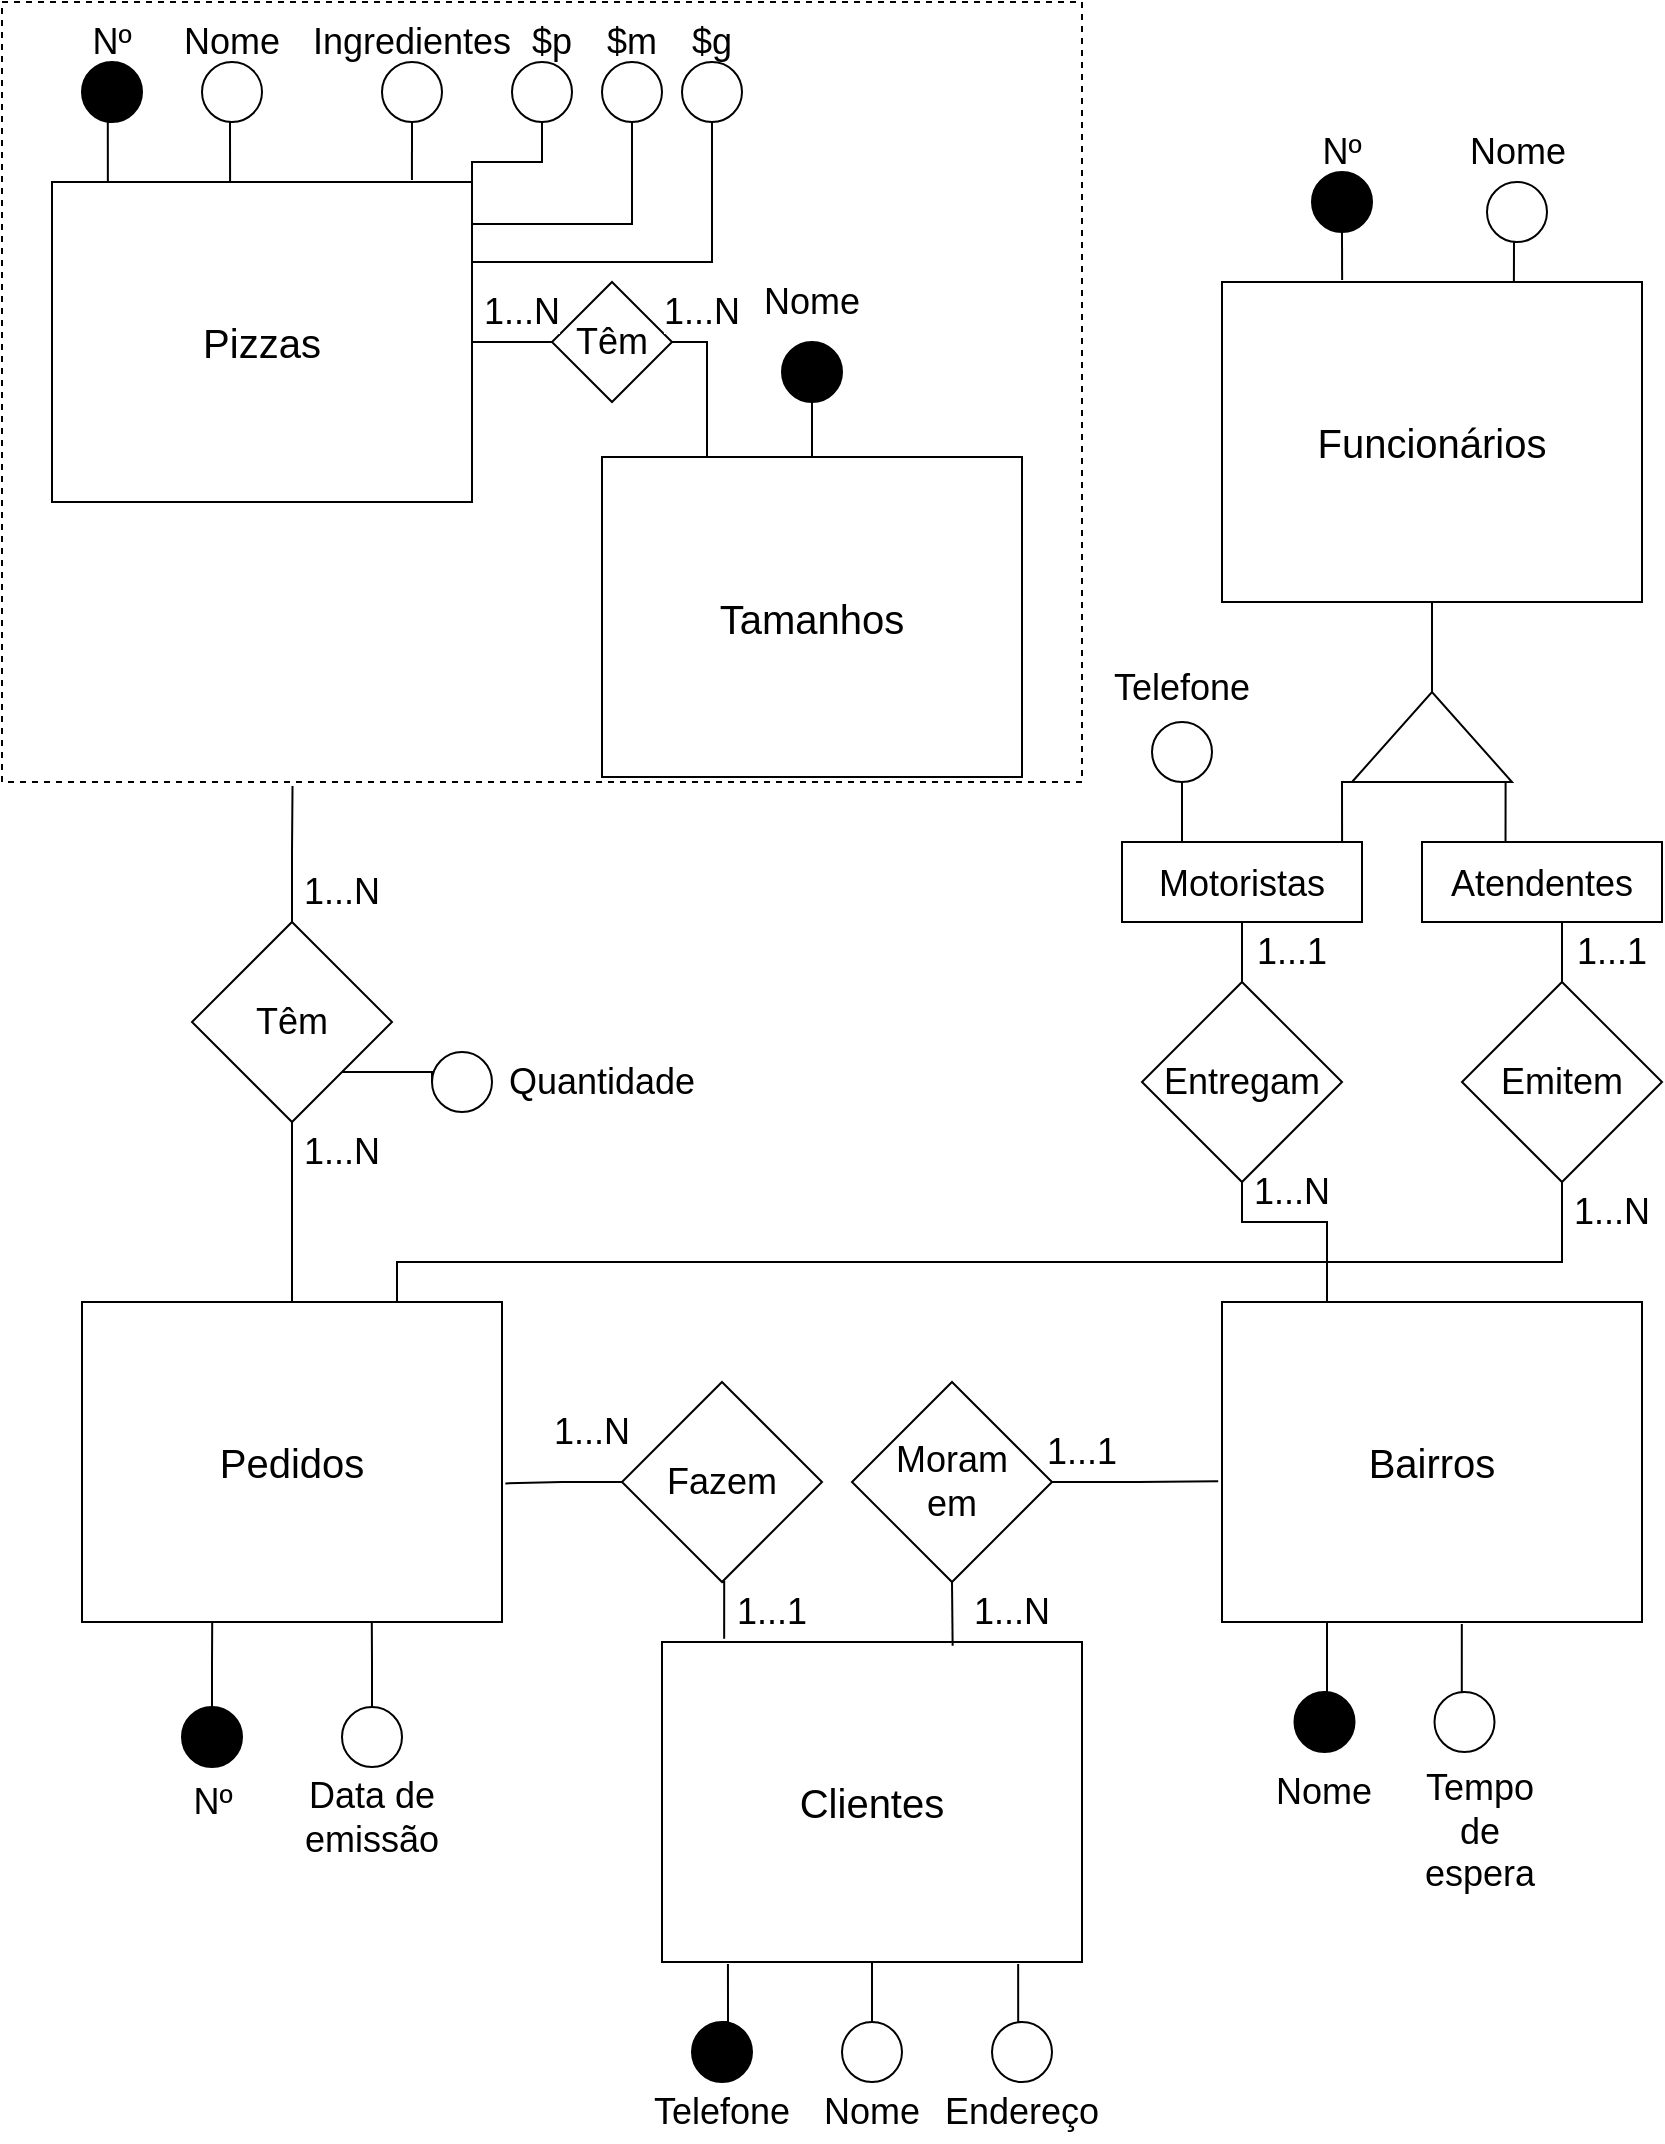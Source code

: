 <mxfile version="17.4.0" type="github">
  <diagram id="XJavV_3vWSNBEwFHe13u" name="Page-1">
    <mxGraphModel dx="1422" dy="698" grid="1" gridSize="10" guides="1" tooltips="1" connect="1" arrows="1" fold="1" page="1" pageScale="1" pageWidth="850" pageHeight="1100" math="0" shadow="0">
      <root>
        <mxCell id="0" />
        <mxCell id="1" parent="0" />
        <mxCell id="wK370MBjEnxhLdyrCitH-6" style="edgeStyle=orthogonalEdgeStyle;rounded=0;orthogonalLoop=1;jettySize=auto;html=1;exitX=1;exitY=0.5;exitDx=0;exitDy=0;entryX=0;entryY=0.5;entryDx=0;entryDy=0;endArrow=none;endFill=0;" edge="1" parent="1" source="rPzzLI58Q-UhKmW3YBb_-1" target="wK370MBjEnxhLdyrCitH-5">
          <mxGeometry relative="1" as="geometry" />
        </mxCell>
        <mxCell id="rPzzLI58Q-UhKmW3YBb_-1" value="&lt;font style=&quot;font-size: 20px&quot;&gt;Pizzas&lt;/font&gt;" style="rounded=0;whiteSpace=wrap;html=1;" parent="1" vertex="1">
          <mxGeometry x="25" y="90" width="210" height="160" as="geometry" />
        </mxCell>
        <mxCell id="rPzzLI58Q-UhKmW3YBb_-6" value="&lt;span style=&quot;font-size: 20px&quot;&gt;Funcionários&lt;/span&gt;" style="rounded=0;whiteSpace=wrap;html=1;" parent="1" vertex="1">
          <mxGeometry x="610" y="140" width="210" height="160" as="geometry" />
        </mxCell>
        <mxCell id="rPzzLI58Q-UhKmW3YBb_-7" value="&lt;span style=&quot;font-size: 20px&quot;&gt;Pedidos&lt;/span&gt;" style="rounded=0;whiteSpace=wrap;html=1;" parent="1" vertex="1">
          <mxGeometry x="40" y="650" width="210" height="160" as="geometry" />
        </mxCell>
        <mxCell id="rPzzLI58Q-UhKmW3YBb_-8" value="&lt;span style=&quot;font-size: 20px&quot;&gt;Bairros&lt;/span&gt;" style="rounded=0;whiteSpace=wrap;html=1;" parent="1" vertex="1">
          <mxGeometry x="610" y="650" width="210" height="160" as="geometry" />
        </mxCell>
        <mxCell id="rPzzLI58Q-UhKmW3YBb_-10" value="" style="edgeStyle=orthogonalEdgeStyle;rounded=0;orthogonalLoop=1;jettySize=auto;html=1;fontSize=20;endArrow=none;endFill=0;" parent="1" source="rPzzLI58Q-UhKmW3YBb_-9" target="rPzzLI58Q-UhKmW3YBb_-6" edge="1">
          <mxGeometry relative="1" as="geometry" />
        </mxCell>
        <mxCell id="rPzzLI58Q-UhKmW3YBb_-14" style="edgeStyle=orthogonalEdgeStyle;rounded=0;orthogonalLoop=1;jettySize=auto;html=1;exitX=0;exitY=0.25;exitDx=0;exitDy=0;entryX=0.917;entryY=0;entryDx=0;entryDy=0;entryPerimeter=0;fontSize=18;endArrow=none;endFill=0;" parent="1" source="rPzzLI58Q-UhKmW3YBb_-9" target="rPzzLI58Q-UhKmW3YBb_-12" edge="1">
          <mxGeometry relative="1" as="geometry" />
        </mxCell>
        <mxCell id="rPzzLI58Q-UhKmW3YBb_-15" style="edgeStyle=orthogonalEdgeStyle;rounded=0;orthogonalLoop=1;jettySize=auto;html=1;exitX=0;exitY=0.75;exitDx=0;exitDy=0;entryX=0.348;entryY=-0.01;entryDx=0;entryDy=0;entryPerimeter=0;fontSize=18;endArrow=none;endFill=0;" parent="1" source="rPzzLI58Q-UhKmW3YBb_-9" target="rPzzLI58Q-UhKmW3YBb_-13" edge="1">
          <mxGeometry relative="1" as="geometry" />
        </mxCell>
        <mxCell id="rPzzLI58Q-UhKmW3YBb_-9" value="" style="triangle;whiteSpace=wrap;html=1;fontSize=20;rotation=-90;" parent="1" vertex="1">
          <mxGeometry x="692.5" y="327.5" width="45" height="80" as="geometry" />
        </mxCell>
        <mxCell id="rPzzLI58Q-UhKmW3YBb_-20" style="edgeStyle=orthogonalEdgeStyle;rounded=0;orthogonalLoop=1;jettySize=auto;html=1;exitX=0.5;exitY=1;exitDx=0;exitDy=0;entryX=0.5;entryY=0;entryDx=0;entryDy=0;fontSize=18;endArrow=none;endFill=0;" parent="1" source="rPzzLI58Q-UhKmW3YBb_-12" target="rPzzLI58Q-UhKmW3YBb_-19" edge="1">
          <mxGeometry relative="1" as="geometry" />
        </mxCell>
        <mxCell id="rPzzLI58Q-UhKmW3YBb_-12" value="&lt;font style=&quot;font-size: 18px&quot;&gt;Motoristas&lt;/font&gt;" style="rounded=0;whiteSpace=wrap;html=1;fontSize=20;" parent="1" vertex="1">
          <mxGeometry x="560" y="420" width="120" height="40" as="geometry" />
        </mxCell>
        <mxCell id="rPzzLI58Q-UhKmW3YBb_-17" style="edgeStyle=orthogonalEdgeStyle;rounded=0;orthogonalLoop=1;jettySize=auto;html=1;exitX=0.5;exitY=1;exitDx=0;exitDy=0;entryX=0.5;entryY=0;entryDx=0;entryDy=0;fontSize=18;endArrow=none;endFill=0;" parent="1" source="rPzzLI58Q-UhKmW3YBb_-13" target="rPzzLI58Q-UhKmW3YBb_-16" edge="1">
          <mxGeometry relative="1" as="geometry" />
        </mxCell>
        <mxCell id="rPzzLI58Q-UhKmW3YBb_-13" value="&lt;span style=&quot;font-size: 18px&quot;&gt;Atendentes&lt;/span&gt;" style="rounded=0;whiteSpace=wrap;html=1;fontSize=20;" parent="1" vertex="1">
          <mxGeometry x="710" y="420" width="120" height="40" as="geometry" />
        </mxCell>
        <mxCell id="rPzzLI58Q-UhKmW3YBb_-18" style="edgeStyle=orthogonalEdgeStyle;rounded=0;orthogonalLoop=1;jettySize=auto;html=1;exitX=0.5;exitY=1;exitDx=0;exitDy=0;entryX=0.75;entryY=0;entryDx=0;entryDy=0;fontSize=18;endArrow=none;endFill=0;" parent="1" source="rPzzLI58Q-UhKmW3YBb_-16" target="rPzzLI58Q-UhKmW3YBb_-7" edge="1">
          <mxGeometry relative="1" as="geometry">
            <Array as="points">
              <mxPoint x="780" y="630" />
              <mxPoint x="197" y="630" />
            </Array>
          </mxGeometry>
        </mxCell>
        <mxCell id="rPzzLI58Q-UhKmW3YBb_-16" value="Emitem" style="rhombus;whiteSpace=wrap;html=1;fontSize=18;" parent="1" vertex="1">
          <mxGeometry x="730" y="490" width="100" height="100" as="geometry" />
        </mxCell>
        <mxCell id="rPzzLI58Q-UhKmW3YBb_-21" style="edgeStyle=orthogonalEdgeStyle;rounded=0;orthogonalLoop=1;jettySize=auto;html=1;exitX=0.5;exitY=1;exitDx=0;exitDy=0;entryX=0.25;entryY=0;entryDx=0;entryDy=0;fontSize=18;endArrow=none;endFill=0;" parent="1" source="rPzzLI58Q-UhKmW3YBb_-19" target="rPzzLI58Q-UhKmW3YBb_-8" edge="1">
          <mxGeometry relative="1" as="geometry">
            <Array as="points">
              <mxPoint x="620" y="610" />
              <mxPoint x="663" y="610" />
            </Array>
          </mxGeometry>
        </mxCell>
        <mxCell id="rPzzLI58Q-UhKmW3YBb_-19" value="&lt;font style=&quot;font-size: 18px&quot;&gt;Entregam&lt;/font&gt;" style="rhombus;whiteSpace=wrap;html=1;fontSize=18;" parent="1" vertex="1">
          <mxGeometry x="570" y="490" width="100" height="100" as="geometry" />
        </mxCell>
        <mxCell id="rPzzLI58Q-UhKmW3YBb_-22" value="&lt;span style=&quot;&quot;&gt;Nº&lt;/span&gt;" style="text;html=1;strokeColor=none;fillColor=none;align=center;verticalAlign=middle;whiteSpace=wrap;rounded=0;fontSize=18;labelBackgroundColor=default;" parent="1" vertex="1">
          <mxGeometry x="35" y="10" width="40" height="20" as="geometry" />
        </mxCell>
        <mxCell id="rPzzLI58Q-UhKmW3YBb_-23" value="Nome" style="text;html=1;strokeColor=none;fillColor=none;align=center;verticalAlign=middle;whiteSpace=wrap;rounded=0;fontSize=18;" parent="1" vertex="1">
          <mxGeometry x="95" y="10" width="40" height="20" as="geometry" />
        </mxCell>
        <mxCell id="rPzzLI58Q-UhKmW3YBb_-24" value="Ingredientes" style="text;html=1;strokeColor=none;fillColor=none;align=center;verticalAlign=middle;whiteSpace=wrap;rounded=0;fontSize=18;" parent="1" vertex="1">
          <mxGeometry x="185" y="10" width="40" height="20" as="geometry" />
        </mxCell>
        <mxCell id="rPzzLI58Q-UhKmW3YBb_-25" value="$p" style="text;html=1;strokeColor=none;fillColor=none;align=center;verticalAlign=middle;whiteSpace=wrap;rounded=0;fontSize=18;" parent="1" vertex="1">
          <mxGeometry x="255" y="10" width="40" height="20" as="geometry" />
        </mxCell>
        <mxCell id="rPzzLI58Q-UhKmW3YBb_-28" value="$m" style="text;html=1;strokeColor=none;fillColor=none;align=center;verticalAlign=middle;whiteSpace=wrap;rounded=0;fontSize=18;" parent="1" vertex="1">
          <mxGeometry x="295" y="10" width="40" height="20" as="geometry" />
        </mxCell>
        <mxCell id="rPzzLI58Q-UhKmW3YBb_-30" value="$g" style="text;html=1;strokeColor=none;fillColor=none;align=center;verticalAlign=middle;whiteSpace=wrap;rounded=0;fontSize=18;" parent="1" vertex="1">
          <mxGeometry x="335" y="10" width="40" height="20" as="geometry" />
        </mxCell>
        <mxCell id="rPzzLI58Q-UhKmW3YBb_-38" value="Nº" style="text;html=1;strokeColor=none;fillColor=none;align=center;verticalAlign=middle;whiteSpace=wrap;rounded=0;labelBackgroundColor=#FFFFFF;fontSize=18;" parent="1" vertex="1">
          <mxGeometry x="92.5" y="885" width="25" height="30" as="geometry" />
        </mxCell>
        <mxCell id="rPzzLI58Q-UhKmW3YBb_-39" value="Data de emissão" style="text;html=1;strokeColor=none;fillColor=none;align=center;verticalAlign=middle;whiteSpace=wrap;rounded=0;fontSize=18;" parent="1" vertex="1">
          <mxGeometry x="150" y="882.5" width="70" height="50" as="geometry" />
        </mxCell>
        <mxCell id="rPzzLI58Q-UhKmW3YBb_-44" value="&lt;span style=&quot;font-size: 20px&quot;&gt;Clientes&lt;/span&gt;" style="rounded=0;whiteSpace=wrap;html=1;" parent="1" vertex="1">
          <mxGeometry x="330" y="820" width="210" height="160" as="geometry" />
        </mxCell>
        <mxCell id="rPzzLI58Q-UhKmW3YBb_-45" value="Telefone" style="text;html=1;strokeColor=none;fillColor=none;align=center;verticalAlign=middle;whiteSpace=wrap;rounded=0;labelBackgroundColor=#FFFFFF;fontSize=18;" parent="1" vertex="1">
          <mxGeometry x="330" y="1040" width="60" height="30" as="geometry" />
        </mxCell>
        <mxCell id="rPzzLI58Q-UhKmW3YBb_-46" value="Nome" style="text;html=1;strokeColor=none;fillColor=none;align=center;verticalAlign=middle;whiteSpace=wrap;rounded=0;fontSize=18;" parent="1" vertex="1">
          <mxGeometry x="415" y="1045" width="40" height="20" as="geometry" />
        </mxCell>
        <mxCell id="rPzzLI58Q-UhKmW3YBb_-47" value="Endereço" style="text;html=1;strokeColor=none;fillColor=none;align=center;verticalAlign=middle;whiteSpace=wrap;rounded=0;fontSize=18;" parent="1" vertex="1">
          <mxGeometry x="490" y="1045" width="40" height="20" as="geometry" />
        </mxCell>
        <mxCell id="rPzzLI58Q-UhKmW3YBb_-51" value="Telefone" style="text;html=1;strokeColor=none;fillColor=none;align=center;verticalAlign=middle;whiteSpace=wrap;rounded=0;labelBackgroundColor=#FFFFFF;fontSize=18;" parent="1" vertex="1">
          <mxGeometry x="560" y="327.5" width="60" height="30" as="geometry" />
        </mxCell>
        <mxCell id="rPzzLI58Q-UhKmW3YBb_-54" value="Tempo de espera" style="text;html=1;strokeColor=none;fillColor=none;align=center;verticalAlign=middle;whiteSpace=wrap;rounded=0;fontSize=18;" parent="1" vertex="1">
          <mxGeometry x="700" y="882.5" width="77.5" height="65" as="geometry" />
        </mxCell>
        <mxCell id="rPzzLI58Q-UhKmW3YBb_-66" style="edgeStyle=orthogonalEdgeStyle;rounded=0;orthogonalLoop=1;jettySize=auto;html=1;exitX=1;exitY=0.5;exitDx=0;exitDy=0;entryX=-0.009;entryY=0.56;entryDx=0;entryDy=0;entryPerimeter=0;fontSize=18;endArrow=none;endFill=0;" parent="1" source="rPzzLI58Q-UhKmW3YBb_-63" target="rPzzLI58Q-UhKmW3YBb_-8" edge="1">
          <mxGeometry relative="1" as="geometry" />
        </mxCell>
        <mxCell id="rPzzLI58Q-UhKmW3YBb_-67" style="edgeStyle=orthogonalEdgeStyle;rounded=0;orthogonalLoop=1;jettySize=auto;html=1;exitX=0.5;exitY=1;exitDx=0;exitDy=0;entryX=0.692;entryY=0.012;entryDx=0;entryDy=0;entryPerimeter=0;fontSize=18;endArrow=none;endFill=0;" parent="1" source="rPzzLI58Q-UhKmW3YBb_-63" target="rPzzLI58Q-UhKmW3YBb_-44" edge="1">
          <mxGeometry relative="1" as="geometry" />
        </mxCell>
        <mxCell id="rPzzLI58Q-UhKmW3YBb_-63" value="&lt;font style=&quot;font-size: 18px&quot;&gt;Moram&lt;br&gt;em&lt;br&gt;&lt;/font&gt;" style="rhombus;whiteSpace=wrap;html=1;fontSize=18;" parent="1" vertex="1">
          <mxGeometry x="425" y="690" width="100" height="100" as="geometry" />
        </mxCell>
        <mxCell id="rPzzLI58Q-UhKmW3YBb_-71" style="edgeStyle=orthogonalEdgeStyle;rounded=0;orthogonalLoop=1;jettySize=auto;html=1;exitX=0.5;exitY=1;exitDx=0;exitDy=0;entryX=0.148;entryY=-0.01;entryDx=0;entryDy=0;entryPerimeter=0;fontSize=18;endArrow=none;endFill=0;" parent="1" source="rPzzLI58Q-UhKmW3YBb_-69" target="rPzzLI58Q-UhKmW3YBb_-44" edge="1">
          <mxGeometry relative="1" as="geometry" />
        </mxCell>
        <mxCell id="rPzzLI58Q-UhKmW3YBb_-72" style="edgeStyle=orthogonalEdgeStyle;rounded=0;orthogonalLoop=1;jettySize=auto;html=1;exitX=0;exitY=0.5;exitDx=0;exitDy=0;entryX=1.008;entryY=0.567;entryDx=0;entryDy=0;entryPerimeter=0;fontSize=18;endArrow=none;endFill=0;" parent="1" source="rPzzLI58Q-UhKmW3YBb_-69" target="rPzzLI58Q-UhKmW3YBb_-7" edge="1">
          <mxGeometry relative="1" as="geometry" />
        </mxCell>
        <mxCell id="rPzzLI58Q-UhKmW3YBb_-69" value="&lt;font style=&quot;font-size: 18px&quot;&gt;Fazem&lt;br&gt;&lt;/font&gt;" style="rhombus;whiteSpace=wrap;html=1;fontSize=18;" parent="1" vertex="1">
          <mxGeometry x="310" y="690" width="100" height="100" as="geometry" />
        </mxCell>
        <mxCell id="rPzzLI58Q-UhKmW3YBb_-76" style="edgeStyle=orthogonalEdgeStyle;rounded=0;orthogonalLoop=1;jettySize=auto;html=1;exitX=0.5;exitY=1;exitDx=0;exitDy=0;entryX=0.5;entryY=0;entryDx=0;entryDy=0;fontSize=18;endArrow=none;endFill=0;" parent="1" source="rPzzLI58Q-UhKmW3YBb_-74" target="rPzzLI58Q-UhKmW3YBb_-7" edge="1">
          <mxGeometry relative="1" as="geometry" />
        </mxCell>
        <mxCell id="wK370MBjEnxhLdyrCitH-18" style="edgeStyle=orthogonalEdgeStyle;rounded=0;orthogonalLoop=1;jettySize=auto;html=1;exitX=0.5;exitY=0;exitDx=0;exitDy=0;entryX=0.269;entryY=1.005;entryDx=0;entryDy=0;entryPerimeter=0;endArrow=none;endFill=0;" edge="1" parent="1" source="rPzzLI58Q-UhKmW3YBb_-74" target="wK370MBjEnxhLdyrCitH-17">
          <mxGeometry relative="1" as="geometry" />
        </mxCell>
        <mxCell id="wK370MBjEnxhLdyrCitH-70" style="edgeStyle=orthogonalEdgeStyle;rounded=0;orthogonalLoop=1;jettySize=auto;html=1;exitX=1;exitY=1;exitDx=0;exitDy=0;entryX=0;entryY=0.5;entryDx=0;entryDy=0;endArrow=none;endFill=0;" edge="1" parent="1" source="rPzzLI58Q-UhKmW3YBb_-74" target="wK370MBjEnxhLdyrCitH-68">
          <mxGeometry relative="1" as="geometry" />
        </mxCell>
        <mxCell id="rPzzLI58Q-UhKmW3YBb_-74" value="&lt;font style=&quot;font-size: 18px&quot;&gt;Têm&lt;br&gt;&lt;/font&gt;" style="rhombus;whiteSpace=wrap;html=1;fontSize=18;" parent="1" vertex="1">
          <mxGeometry x="95" y="460" width="100" height="100" as="geometry" />
        </mxCell>
        <mxCell id="rPzzLI58Q-UhKmW3YBb_-77" value="Nº" style="text;html=1;strokeColor=none;fillColor=default;align=center;verticalAlign=middle;whiteSpace=wrap;rounded=0;labelBackgroundColor=#FFFFFF;fontSize=18;" parent="1" vertex="1">
          <mxGeometry x="640" y="60" width="60" height="30" as="geometry" />
        </mxCell>
        <mxCell id="rPzzLI58Q-UhKmW3YBb_-78" value="Nome" style="text;html=1;strokeColor=none;fillColor=none;align=center;verticalAlign=middle;whiteSpace=wrap;rounded=0;fontSize=18;" parent="1" vertex="1">
          <mxGeometry x="737.5" y="65" width="40" height="20" as="geometry" />
        </mxCell>
        <mxCell id="rPzzLI58Q-UhKmW3YBb_-85" value="1...N" style="text;html=1;strokeColor=none;fillColor=none;align=center;verticalAlign=middle;whiteSpace=wrap;rounded=0;labelBackgroundColor=#FFFFFF;fontSize=18;" parent="1" vertex="1">
          <mxGeometry x="155" y="430" width="30" height="30" as="geometry" />
        </mxCell>
        <mxCell id="rPzzLI58Q-UhKmW3YBb_-86" value="1...N" style="text;html=1;strokeColor=none;fillColor=none;align=center;verticalAlign=middle;whiteSpace=wrap;rounded=0;labelBackgroundColor=#FFFFFF;fontSize=18;" parent="1" vertex="1">
          <mxGeometry x="155" y="560" width="30" height="30" as="geometry" />
        </mxCell>
        <mxCell id="rPzzLI58Q-UhKmW3YBb_-87" value="1...N" style="text;html=1;strokeColor=none;fillColor=none;align=center;verticalAlign=middle;whiteSpace=wrap;rounded=0;labelBackgroundColor=#FFFFFF;fontSize=18;" parent="1" vertex="1">
          <mxGeometry x="280" y="700" width="30" height="30" as="geometry" />
        </mxCell>
        <mxCell id="rPzzLI58Q-UhKmW3YBb_-88" value="1...1" style="text;html=1;strokeColor=none;fillColor=none;align=center;verticalAlign=middle;whiteSpace=wrap;rounded=0;labelBackgroundColor=#FFFFFF;fontSize=18;" parent="1" vertex="1">
          <mxGeometry x="370" y="790" width="30" height="30" as="geometry" />
        </mxCell>
        <mxCell id="rPzzLI58Q-UhKmW3YBb_-89" value="1...1" style="text;html=1;strokeColor=none;fillColor=none;align=center;verticalAlign=middle;whiteSpace=wrap;rounded=0;labelBackgroundColor=#FFFFFF;fontSize=18;" parent="1" vertex="1">
          <mxGeometry x="525" y="710" width="30" height="30" as="geometry" />
        </mxCell>
        <mxCell id="rPzzLI58Q-UhKmW3YBb_-90" value="1...N" style="text;html=1;strokeColor=none;fillColor=none;align=center;verticalAlign=middle;whiteSpace=wrap;rounded=0;labelBackgroundColor=#FFFFFF;fontSize=18;" parent="1" vertex="1">
          <mxGeometry x="490" y="790" width="30" height="30" as="geometry" />
        </mxCell>
        <mxCell id="rPzzLI58Q-UhKmW3YBb_-91" value="1...N" style="text;html=1;strokeColor=none;fillColor=none;align=center;verticalAlign=middle;whiteSpace=wrap;rounded=0;labelBackgroundColor=#FFFFFF;fontSize=18;" parent="1" vertex="1">
          <mxGeometry x="630" y="580" width="30" height="30" as="geometry" />
        </mxCell>
        <mxCell id="rPzzLI58Q-UhKmW3YBb_-93" value="1...1" style="text;html=1;strokeColor=none;fillColor=none;align=center;verticalAlign=middle;whiteSpace=wrap;rounded=0;labelBackgroundColor=#FFFFFF;fontSize=18;" parent="1" vertex="1">
          <mxGeometry x="630" y="460" width="30" height="30" as="geometry" />
        </mxCell>
        <mxCell id="rPzzLI58Q-UhKmW3YBb_-94" value="1...1" style="text;html=1;strokeColor=none;fillColor=none;align=center;verticalAlign=middle;whiteSpace=wrap;rounded=0;labelBackgroundColor=#FFFFFF;fontSize=18;" parent="1" vertex="1">
          <mxGeometry x="790" y="460" width="30" height="30" as="geometry" />
        </mxCell>
        <mxCell id="rPzzLI58Q-UhKmW3YBb_-95" value="1...N" style="text;html=1;strokeColor=none;fillColor=none;align=center;verticalAlign=middle;whiteSpace=wrap;rounded=0;labelBackgroundColor=#FFFFFF;fontSize=18;" parent="1" vertex="1">
          <mxGeometry x="790" y="590" width="30" height="30" as="geometry" />
        </mxCell>
        <mxCell id="mzNYYs1BfRsVb-kruQ12-3" value="Quantidade" style="text;html=1;strokeColor=none;fillColor=none;align=center;verticalAlign=middle;whiteSpace=wrap;rounded=0;fontSize=18;" parent="1" vertex="1">
          <mxGeometry x="250" y="530" width="100" height="20" as="geometry" />
        </mxCell>
        <mxCell id="wK370MBjEnxhLdyrCitH-11" style="edgeStyle=orthogonalEdgeStyle;rounded=0;orthogonalLoop=1;jettySize=auto;html=1;exitX=0.25;exitY=0;exitDx=0;exitDy=0;entryX=1;entryY=0.5;entryDx=0;entryDy=0;endArrow=none;endFill=0;" edge="1" parent="1" source="wK370MBjEnxhLdyrCitH-1" target="wK370MBjEnxhLdyrCitH-5">
          <mxGeometry relative="1" as="geometry">
            <Array as="points">
              <mxPoint x="353" y="170" />
            </Array>
          </mxGeometry>
        </mxCell>
        <mxCell id="wK370MBjEnxhLdyrCitH-1" value="&lt;font style=&quot;font-size: 20px&quot;&gt;Tamanhos&lt;/font&gt;" style="rounded=0;whiteSpace=wrap;html=1;" vertex="1" parent="1">
          <mxGeometry x="300" y="227.5" width="210" height="160" as="geometry" />
        </mxCell>
        <mxCell id="wK370MBjEnxhLdyrCitH-4" style="edgeStyle=orthogonalEdgeStyle;rounded=0;orthogonalLoop=1;jettySize=auto;html=1;exitX=0.5;exitY=1;exitDx=0;exitDy=0;entryX=0.5;entryY=0;entryDx=0;entryDy=0;endArrow=none;endFill=0;" edge="1" parent="1" source="wK370MBjEnxhLdyrCitH-2" target="wK370MBjEnxhLdyrCitH-1">
          <mxGeometry relative="1" as="geometry" />
        </mxCell>
        <mxCell id="wK370MBjEnxhLdyrCitH-2" value="" style="ellipse;whiteSpace=wrap;html=1;aspect=fixed;fillColor=#000000;" vertex="1" parent="1">
          <mxGeometry x="390" y="170" width="30" height="30" as="geometry" />
        </mxCell>
        <mxCell id="wK370MBjEnxhLdyrCitH-3" value="Nome" style="text;html=1;strokeColor=none;fillColor=none;align=center;verticalAlign=middle;whiteSpace=wrap;rounded=0;fontSize=18;" vertex="1" parent="1">
          <mxGeometry x="381.25" y="140" width="47.5" height="20" as="geometry" />
        </mxCell>
        <mxCell id="wK370MBjEnxhLdyrCitH-5" value="&lt;font style=&quot;font-size: 18px&quot;&gt;Têm&lt;br&gt;&lt;/font&gt;" style="rhombus;whiteSpace=wrap;html=1;fontSize=18;" vertex="1" parent="1">
          <mxGeometry x="275" y="140" width="60" height="60" as="geometry" />
        </mxCell>
        <mxCell id="wK370MBjEnxhLdyrCitH-17" value="" style="rounded=0;whiteSpace=wrap;html=1;fillColor=none;dashed=1;" vertex="1" parent="1">
          <mxGeometry width="540" height="390" as="geometry" />
        </mxCell>
        <mxCell id="wK370MBjEnxhLdyrCitH-26" style="edgeStyle=orthogonalEdgeStyle;rounded=0;orthogonalLoop=1;jettySize=auto;html=1;exitX=0.5;exitY=1;exitDx=0;exitDy=0;entryX=0.133;entryY=0;entryDx=0;entryDy=0;entryPerimeter=0;endArrow=none;endFill=0;" edge="1" parent="1" source="wK370MBjEnxhLdyrCitH-19" target="rPzzLI58Q-UhKmW3YBb_-1">
          <mxGeometry relative="1" as="geometry" />
        </mxCell>
        <mxCell id="wK370MBjEnxhLdyrCitH-19" value="" style="ellipse;whiteSpace=wrap;html=1;aspect=fixed;labelBackgroundColor=default;fillColor=#000000;" vertex="1" parent="1">
          <mxGeometry x="40" y="30" width="30" height="30" as="geometry" />
        </mxCell>
        <mxCell id="wK370MBjEnxhLdyrCitH-27" style="edgeStyle=orthogonalEdgeStyle;rounded=0;orthogonalLoop=1;jettySize=auto;html=1;exitX=0.5;exitY=1;exitDx=0;exitDy=0;entryX=0.424;entryY=0;entryDx=0;entryDy=0;entryPerimeter=0;endArrow=none;endFill=0;" edge="1" parent="1" source="wK370MBjEnxhLdyrCitH-21" target="rPzzLI58Q-UhKmW3YBb_-1">
          <mxGeometry relative="1" as="geometry" />
        </mxCell>
        <mxCell id="wK370MBjEnxhLdyrCitH-21" value="" style="ellipse;whiteSpace=wrap;html=1;aspect=fixed;labelBackgroundColor=default;fillColor=none;" vertex="1" parent="1">
          <mxGeometry x="100" y="30" width="30" height="30" as="geometry" />
        </mxCell>
        <mxCell id="wK370MBjEnxhLdyrCitH-33" style="edgeStyle=orthogonalEdgeStyle;rounded=0;orthogonalLoop=1;jettySize=auto;html=1;exitX=0.5;exitY=1;exitDx=0;exitDy=0;entryX=0.857;entryY=-0.006;entryDx=0;entryDy=0;entryPerimeter=0;endArrow=none;endFill=0;" edge="1" parent="1" source="wK370MBjEnxhLdyrCitH-22" target="rPzzLI58Q-UhKmW3YBb_-1">
          <mxGeometry relative="1" as="geometry" />
        </mxCell>
        <mxCell id="wK370MBjEnxhLdyrCitH-22" value="" style="ellipse;whiteSpace=wrap;html=1;aspect=fixed;labelBackgroundColor=default;fillColor=none;" vertex="1" parent="1">
          <mxGeometry x="190" y="30" width="30" height="30" as="geometry" />
        </mxCell>
        <mxCell id="wK370MBjEnxhLdyrCitH-29" style="edgeStyle=orthogonalEdgeStyle;rounded=0;orthogonalLoop=1;jettySize=auto;html=1;exitX=0.5;exitY=1;exitDx=0;exitDy=0;entryX=1;entryY=0;entryDx=0;entryDy=0;endArrow=none;endFill=0;" edge="1" parent="1" source="wK370MBjEnxhLdyrCitH-23" target="rPzzLI58Q-UhKmW3YBb_-1">
          <mxGeometry relative="1" as="geometry" />
        </mxCell>
        <mxCell id="wK370MBjEnxhLdyrCitH-23" value="" style="ellipse;whiteSpace=wrap;html=1;aspect=fixed;labelBackgroundColor=default;fillColor=none;" vertex="1" parent="1">
          <mxGeometry x="255" y="30" width="30" height="30" as="geometry" />
        </mxCell>
        <mxCell id="wK370MBjEnxhLdyrCitH-30" style="edgeStyle=orthogonalEdgeStyle;rounded=0;orthogonalLoop=1;jettySize=auto;html=1;exitX=0.5;exitY=1;exitDx=0;exitDy=0;entryX=1;entryY=0.131;entryDx=0;entryDy=0;entryPerimeter=0;endArrow=none;endFill=0;" edge="1" parent="1" source="wK370MBjEnxhLdyrCitH-24" target="rPzzLI58Q-UhKmW3YBb_-1">
          <mxGeometry relative="1" as="geometry" />
        </mxCell>
        <mxCell id="wK370MBjEnxhLdyrCitH-24" value="" style="ellipse;whiteSpace=wrap;html=1;aspect=fixed;labelBackgroundColor=default;fillColor=none;" vertex="1" parent="1">
          <mxGeometry x="300" y="30" width="30" height="30" as="geometry" />
        </mxCell>
        <mxCell id="wK370MBjEnxhLdyrCitH-31" style="edgeStyle=orthogonalEdgeStyle;rounded=0;orthogonalLoop=1;jettySize=auto;html=1;exitX=0.5;exitY=1;exitDx=0;exitDy=0;entryX=1;entryY=0.25;entryDx=0;entryDy=0;endArrow=none;endFill=0;" edge="1" parent="1" source="wK370MBjEnxhLdyrCitH-25" target="rPzzLI58Q-UhKmW3YBb_-1">
          <mxGeometry relative="1" as="geometry" />
        </mxCell>
        <mxCell id="wK370MBjEnxhLdyrCitH-25" value="" style="ellipse;whiteSpace=wrap;html=1;aspect=fixed;labelBackgroundColor=default;fillColor=none;" vertex="1" parent="1">
          <mxGeometry x="340" y="30" width="30" height="30" as="geometry" />
        </mxCell>
        <mxCell id="wK370MBjEnxhLdyrCitH-34" value="1...N" style="text;html=1;strokeColor=none;fillColor=none;align=center;verticalAlign=middle;whiteSpace=wrap;rounded=0;labelBackgroundColor=#FFFFFF;fontSize=18;" vertex="1" parent="1">
          <mxGeometry x="335" y="140" width="30" height="30" as="geometry" />
        </mxCell>
        <mxCell id="wK370MBjEnxhLdyrCitH-35" value="1...N" style="text;html=1;strokeColor=none;fillColor=none;align=center;verticalAlign=middle;whiteSpace=wrap;rounded=0;labelBackgroundColor=#FFFFFF;fontSize=18;" vertex="1" parent="1">
          <mxGeometry x="245" y="140" width="30" height="30" as="geometry" />
        </mxCell>
        <mxCell id="wK370MBjEnxhLdyrCitH-43" style="edgeStyle=orthogonalEdgeStyle;rounded=0;orthogonalLoop=1;jettySize=auto;html=1;exitX=0.5;exitY=1;exitDx=0;exitDy=0;entryX=0.286;entryY=-0.006;entryDx=0;entryDy=0;entryPerimeter=0;endArrow=none;endFill=0;" edge="1" parent="1" source="wK370MBjEnxhLdyrCitH-36" target="rPzzLI58Q-UhKmW3YBb_-6">
          <mxGeometry relative="1" as="geometry" />
        </mxCell>
        <mxCell id="wK370MBjEnxhLdyrCitH-36" value="" style="ellipse;whiteSpace=wrap;html=1;aspect=fixed;labelBackgroundColor=#FFFFFF;fillColor=#000000;" vertex="1" parent="1">
          <mxGeometry x="655" y="85" width="30" height="30" as="geometry" />
        </mxCell>
        <mxCell id="wK370MBjEnxhLdyrCitH-45" style="edgeStyle=orthogonalEdgeStyle;rounded=0;orthogonalLoop=1;jettySize=auto;html=1;exitX=0.5;exitY=1;exitDx=0;exitDy=0;entryX=0.695;entryY=0;entryDx=0;entryDy=0;entryPerimeter=0;endArrow=none;endFill=0;" edge="1" parent="1" source="wK370MBjEnxhLdyrCitH-38" target="rPzzLI58Q-UhKmW3YBb_-6">
          <mxGeometry relative="1" as="geometry" />
        </mxCell>
        <mxCell id="wK370MBjEnxhLdyrCitH-38" value="" style="ellipse;whiteSpace=wrap;html=1;aspect=fixed;labelBackgroundColor=#FFFFFF;fillColor=default;" vertex="1" parent="1">
          <mxGeometry x="742.5" y="90" width="30" height="30" as="geometry" />
        </mxCell>
        <mxCell id="wK370MBjEnxhLdyrCitH-47" style="edgeStyle=orthogonalEdgeStyle;rounded=0;orthogonalLoop=1;jettySize=auto;html=1;exitX=0.5;exitY=1;exitDx=0;exitDy=0;entryX=0.25;entryY=0;entryDx=0;entryDy=0;endArrow=none;endFill=0;" edge="1" parent="1" source="wK370MBjEnxhLdyrCitH-46" target="rPzzLI58Q-UhKmW3YBb_-12">
          <mxGeometry relative="1" as="geometry" />
        </mxCell>
        <mxCell id="wK370MBjEnxhLdyrCitH-46" value="" style="ellipse;whiteSpace=wrap;html=1;aspect=fixed;labelBackgroundColor=#FFFFFF;fillColor=default;" vertex="1" parent="1">
          <mxGeometry x="575" y="360" width="30" height="30" as="geometry" />
        </mxCell>
        <mxCell id="wK370MBjEnxhLdyrCitH-49" style="edgeStyle=orthogonalEdgeStyle;rounded=0;orthogonalLoop=1;jettySize=auto;html=1;exitX=0.5;exitY=0;exitDx=0;exitDy=0;entryX=0.571;entryY=1.006;entryDx=0;entryDy=0;entryPerimeter=0;endArrow=none;endFill=0;" edge="1" parent="1" source="wK370MBjEnxhLdyrCitH-48" target="rPzzLI58Q-UhKmW3YBb_-8">
          <mxGeometry relative="1" as="geometry" />
        </mxCell>
        <mxCell id="wK370MBjEnxhLdyrCitH-48" value="" style="ellipse;whiteSpace=wrap;html=1;aspect=fixed;labelBackgroundColor=#FFFFFF;fillColor=#FFFFFF;" vertex="1" parent="1">
          <mxGeometry x="716.25" y="845" width="30" height="30" as="geometry" />
        </mxCell>
        <mxCell id="wK370MBjEnxhLdyrCitH-53" style="edgeStyle=orthogonalEdgeStyle;rounded=0;orthogonalLoop=1;jettySize=auto;html=1;exitX=0.5;exitY=0;exitDx=0;exitDy=0;entryX=0.157;entryY=1.006;entryDx=0;entryDy=0;entryPerimeter=0;endArrow=none;endFill=0;" edge="1" parent="1" source="wK370MBjEnxhLdyrCitH-50" target="rPzzLI58Q-UhKmW3YBb_-44">
          <mxGeometry relative="1" as="geometry" />
        </mxCell>
        <mxCell id="wK370MBjEnxhLdyrCitH-50" value="" style="ellipse;whiteSpace=wrap;html=1;aspect=fixed;labelBackgroundColor=#FFFFFF;fillColor=#000000;" vertex="1" parent="1">
          <mxGeometry x="345" y="1010" width="30" height="30" as="geometry" />
        </mxCell>
        <mxCell id="wK370MBjEnxhLdyrCitH-54" style="edgeStyle=orthogonalEdgeStyle;rounded=0;orthogonalLoop=1;jettySize=auto;html=1;exitX=0.5;exitY=0;exitDx=0;exitDy=0;entryX=0.5;entryY=1;entryDx=0;entryDy=0;endArrow=none;endFill=0;" edge="1" parent="1" source="wK370MBjEnxhLdyrCitH-51" target="rPzzLI58Q-UhKmW3YBb_-44">
          <mxGeometry relative="1" as="geometry" />
        </mxCell>
        <mxCell id="wK370MBjEnxhLdyrCitH-51" value="" style="ellipse;whiteSpace=wrap;html=1;aspect=fixed;labelBackgroundColor=#FFFFFF;fillColor=default;" vertex="1" parent="1">
          <mxGeometry x="420" y="1010" width="30" height="30" as="geometry" />
        </mxCell>
        <mxCell id="wK370MBjEnxhLdyrCitH-56" style="edgeStyle=orthogonalEdgeStyle;rounded=0;orthogonalLoop=1;jettySize=auto;html=1;exitX=0.5;exitY=0;exitDx=0;exitDy=0;entryX=0.848;entryY=1.006;entryDx=0;entryDy=0;entryPerimeter=0;endArrow=none;endFill=0;" edge="1" parent="1" source="wK370MBjEnxhLdyrCitH-52" target="rPzzLI58Q-UhKmW3YBb_-44">
          <mxGeometry relative="1" as="geometry" />
        </mxCell>
        <mxCell id="wK370MBjEnxhLdyrCitH-52" value="" style="ellipse;whiteSpace=wrap;html=1;aspect=fixed;labelBackgroundColor=#FFFFFF;fillColor=default;" vertex="1" parent="1">
          <mxGeometry x="495" y="1010" width="30" height="30" as="geometry" />
        </mxCell>
        <mxCell id="wK370MBjEnxhLdyrCitH-67" style="edgeStyle=orthogonalEdgeStyle;rounded=0;orthogonalLoop=1;jettySize=auto;html=1;exitX=0.5;exitY=0;exitDx=0;exitDy=0;entryX=0.31;entryY=1;entryDx=0;entryDy=0;entryPerimeter=0;endArrow=none;endFill=0;" edge="1" parent="1" source="wK370MBjEnxhLdyrCitH-57" target="rPzzLI58Q-UhKmW3YBb_-7">
          <mxGeometry relative="1" as="geometry" />
        </mxCell>
        <mxCell id="wK370MBjEnxhLdyrCitH-57" value="" style="ellipse;whiteSpace=wrap;html=1;aspect=fixed;labelBackgroundColor=#FFFFFF;fillColor=#000000;" vertex="1" parent="1">
          <mxGeometry x="90" y="852.5" width="30" height="30" as="geometry" />
        </mxCell>
        <mxCell id="wK370MBjEnxhLdyrCitH-62" style="edgeStyle=orthogonalEdgeStyle;rounded=0;orthogonalLoop=1;jettySize=auto;html=1;exitX=0.5;exitY=0;exitDx=0;exitDy=0;entryX=0.69;entryY=1;entryDx=0;entryDy=0;entryPerimeter=0;endArrow=none;endFill=0;" edge="1" parent="1" source="wK370MBjEnxhLdyrCitH-58" target="rPzzLI58Q-UhKmW3YBb_-7">
          <mxGeometry relative="1" as="geometry" />
        </mxCell>
        <mxCell id="wK370MBjEnxhLdyrCitH-58" value="" style="ellipse;whiteSpace=wrap;html=1;aspect=fixed;labelBackgroundColor=#FFFFFF;fillColor=default;" vertex="1" parent="1">
          <mxGeometry x="170" y="852.5" width="30" height="30" as="geometry" />
        </mxCell>
        <mxCell id="wK370MBjEnxhLdyrCitH-68" value="" style="ellipse;whiteSpace=wrap;html=1;aspect=fixed;labelBackgroundColor=#FFFFFF;fillColor=default;" vertex="1" parent="1">
          <mxGeometry x="215" y="525" width="30" height="30" as="geometry" />
        </mxCell>
        <mxCell id="wK370MBjEnxhLdyrCitH-71" value="Nome" style="text;html=1;strokeColor=none;fillColor=none;align=center;verticalAlign=middle;whiteSpace=wrap;rounded=0;fontSize=18;" vertex="1" parent="1">
          <mxGeometry x="636.25" y="882.5" width="50" height="25" as="geometry" />
        </mxCell>
        <mxCell id="wK370MBjEnxhLdyrCitH-73" style="edgeStyle=orthogonalEdgeStyle;rounded=0;orthogonalLoop=1;jettySize=auto;html=1;exitX=0.5;exitY=0;exitDx=0;exitDy=0;entryX=0.25;entryY=1;entryDx=0;entryDy=0;endArrow=none;endFill=0;" edge="1" parent="1" source="wK370MBjEnxhLdyrCitH-72" target="rPzzLI58Q-UhKmW3YBb_-8">
          <mxGeometry relative="1" as="geometry" />
        </mxCell>
        <mxCell id="wK370MBjEnxhLdyrCitH-72" value="" style="ellipse;whiteSpace=wrap;html=1;aspect=fixed;labelBackgroundColor=#FFFFFF;fillColor=#000000;" vertex="1" parent="1">
          <mxGeometry x="646.25" y="845" width="30" height="30" as="geometry" />
        </mxCell>
      </root>
    </mxGraphModel>
  </diagram>
</mxfile>
